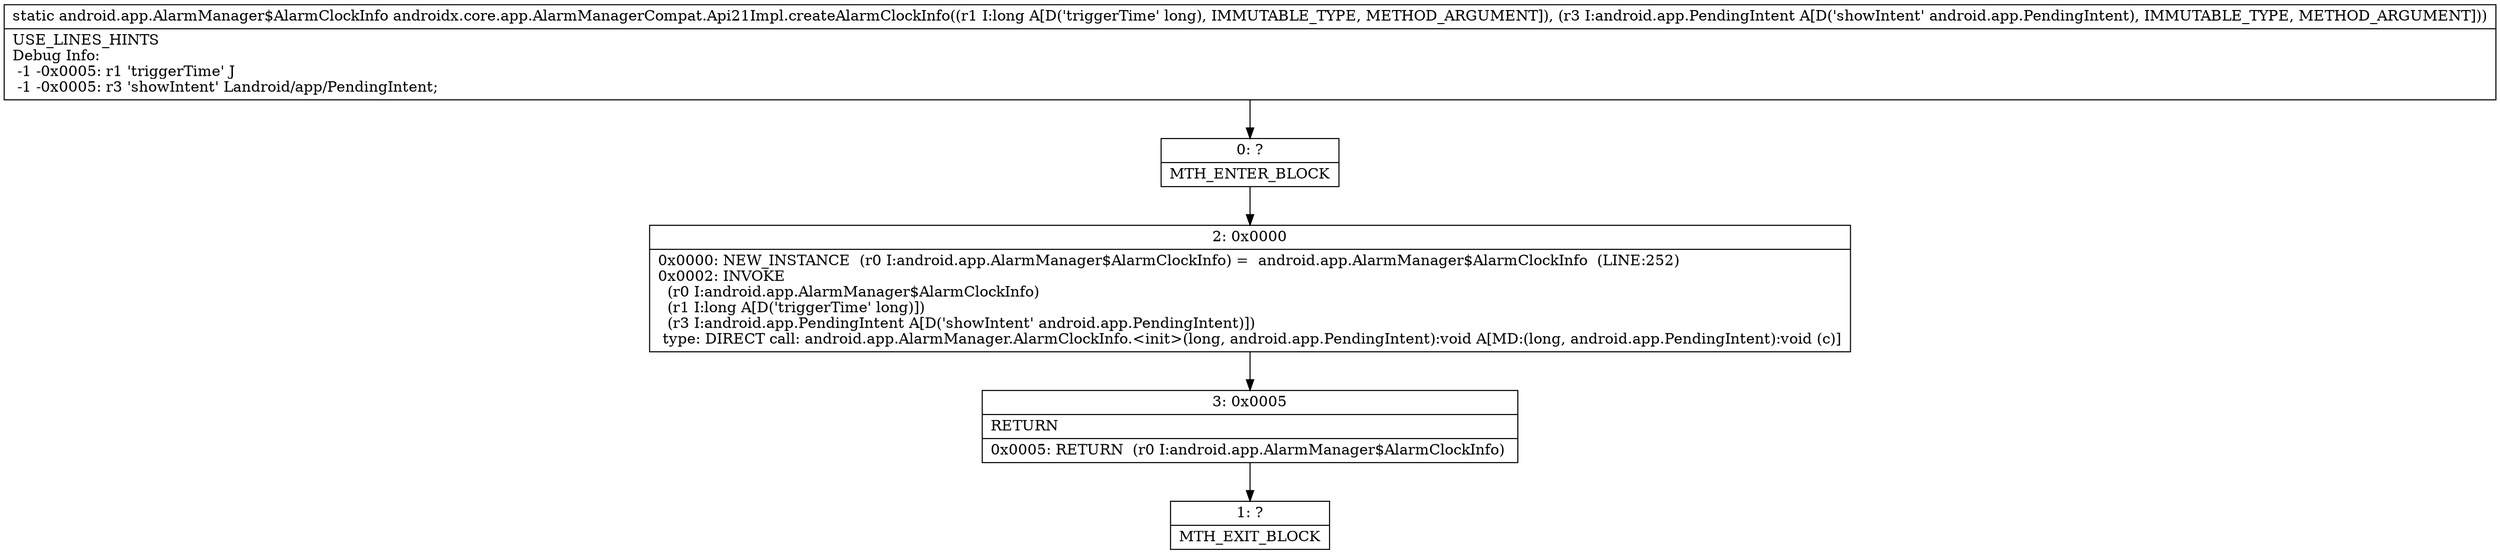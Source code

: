 digraph "CFG forandroidx.core.app.AlarmManagerCompat.Api21Impl.createAlarmClockInfo(JLandroid\/app\/PendingIntent;)Landroid\/app\/AlarmManager$AlarmClockInfo;" {
Node_0 [shape=record,label="{0\:\ ?|MTH_ENTER_BLOCK\l}"];
Node_2 [shape=record,label="{2\:\ 0x0000|0x0000: NEW_INSTANCE  (r0 I:android.app.AlarmManager$AlarmClockInfo) =  android.app.AlarmManager$AlarmClockInfo  (LINE:252)\l0x0002: INVOKE  \l  (r0 I:android.app.AlarmManager$AlarmClockInfo)\l  (r1 I:long A[D('triggerTime' long)])\l  (r3 I:android.app.PendingIntent A[D('showIntent' android.app.PendingIntent)])\l type: DIRECT call: android.app.AlarmManager.AlarmClockInfo.\<init\>(long, android.app.PendingIntent):void A[MD:(long, android.app.PendingIntent):void (c)]\l}"];
Node_3 [shape=record,label="{3\:\ 0x0005|RETURN\l|0x0005: RETURN  (r0 I:android.app.AlarmManager$AlarmClockInfo) \l}"];
Node_1 [shape=record,label="{1\:\ ?|MTH_EXIT_BLOCK\l}"];
MethodNode[shape=record,label="{static android.app.AlarmManager$AlarmClockInfo androidx.core.app.AlarmManagerCompat.Api21Impl.createAlarmClockInfo((r1 I:long A[D('triggerTime' long), IMMUTABLE_TYPE, METHOD_ARGUMENT]), (r3 I:android.app.PendingIntent A[D('showIntent' android.app.PendingIntent), IMMUTABLE_TYPE, METHOD_ARGUMENT]))  | USE_LINES_HINTS\lDebug Info:\l  \-1 \-0x0005: r1 'triggerTime' J\l  \-1 \-0x0005: r3 'showIntent' Landroid\/app\/PendingIntent;\l}"];
MethodNode -> Node_0;Node_0 -> Node_2;
Node_2 -> Node_3;
Node_3 -> Node_1;
}

